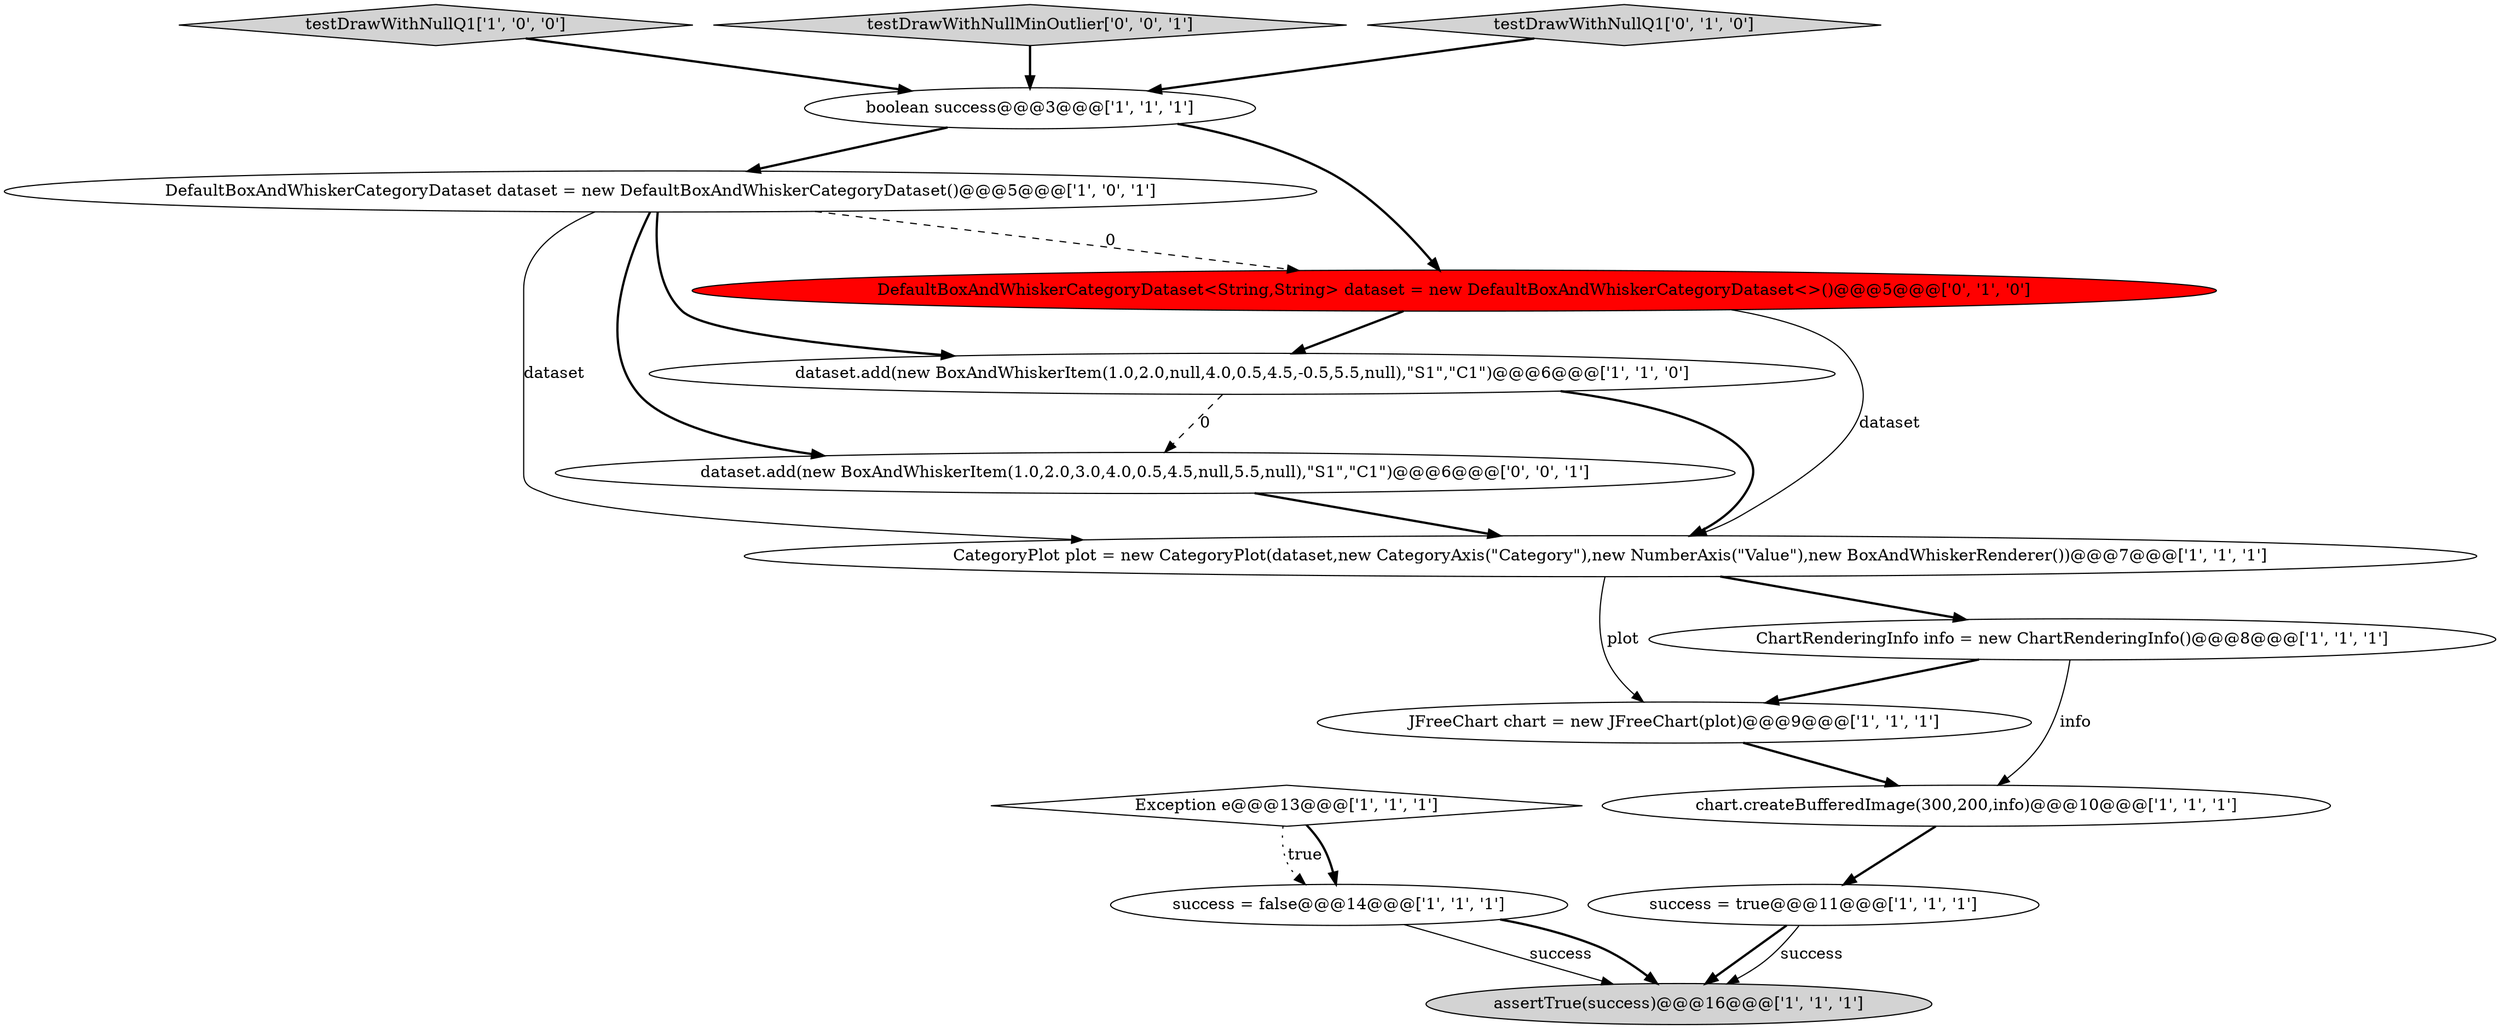 digraph {
1 [style = filled, label = "boolean success@@@3@@@['1', '1', '1']", fillcolor = white, shape = ellipse image = "AAA0AAABBB1BBB"];
14 [style = filled, label = "dataset.add(new BoxAndWhiskerItem(1.0,2.0,3.0,4.0,0.5,4.5,null,5.5,null),\"S1\",\"C1\")@@@6@@@['0', '0', '1']", fillcolor = white, shape = ellipse image = "AAA0AAABBB3BBB"];
4 [style = filled, label = "JFreeChart chart = new JFreeChart(plot)@@@9@@@['1', '1', '1']", fillcolor = white, shape = ellipse image = "AAA0AAABBB1BBB"];
9 [style = filled, label = "chart.createBufferedImage(300,200,info)@@@10@@@['1', '1', '1']", fillcolor = white, shape = ellipse image = "AAA0AAABBB1BBB"];
11 [style = filled, label = "dataset.add(new BoxAndWhiskerItem(1.0,2.0,null,4.0,0.5,4.5,-0.5,5.5,null),\"S1\",\"C1\")@@@6@@@['1', '1', '0']", fillcolor = white, shape = ellipse image = "AAA0AAABBB1BBB"];
7 [style = filled, label = "Exception e@@@13@@@['1', '1', '1']", fillcolor = white, shape = diamond image = "AAA0AAABBB1BBB"];
10 [style = filled, label = "success = true@@@11@@@['1', '1', '1']", fillcolor = white, shape = ellipse image = "AAA0AAABBB1BBB"];
2 [style = filled, label = "CategoryPlot plot = new CategoryPlot(dataset,new CategoryAxis(\"Category\"),new NumberAxis(\"Value\"),new BoxAndWhiskerRenderer())@@@7@@@['1', '1', '1']", fillcolor = white, shape = ellipse image = "AAA0AAABBB1BBB"];
0 [style = filled, label = "assertTrue(success)@@@16@@@['1', '1', '1']", fillcolor = lightgray, shape = ellipse image = "AAA0AAABBB1BBB"];
8 [style = filled, label = "testDrawWithNullQ1['1', '0', '0']", fillcolor = lightgray, shape = diamond image = "AAA0AAABBB1BBB"];
3 [style = filled, label = "DefaultBoxAndWhiskerCategoryDataset dataset = new DefaultBoxAndWhiskerCategoryDataset()@@@5@@@['1', '0', '1']", fillcolor = white, shape = ellipse image = "AAA0AAABBB1BBB"];
15 [style = filled, label = "testDrawWithNullMinOutlier['0', '0', '1']", fillcolor = lightgray, shape = diamond image = "AAA0AAABBB3BBB"];
13 [style = filled, label = "testDrawWithNullQ1['0', '1', '0']", fillcolor = lightgray, shape = diamond image = "AAA0AAABBB2BBB"];
6 [style = filled, label = "ChartRenderingInfo info = new ChartRenderingInfo()@@@8@@@['1', '1', '1']", fillcolor = white, shape = ellipse image = "AAA0AAABBB1BBB"];
5 [style = filled, label = "success = false@@@14@@@['1', '1', '1']", fillcolor = white, shape = ellipse image = "AAA0AAABBB1BBB"];
12 [style = filled, label = "DefaultBoxAndWhiskerCategoryDataset<String,String> dataset = new DefaultBoxAndWhiskerCategoryDataset<>()@@@5@@@['0', '1', '0']", fillcolor = red, shape = ellipse image = "AAA1AAABBB2BBB"];
5->0 [style = solid, label="success"];
4->9 [style = bold, label=""];
2->4 [style = solid, label="plot"];
2->6 [style = bold, label=""];
3->14 [style = bold, label=""];
12->11 [style = bold, label=""];
1->3 [style = bold, label=""];
3->11 [style = bold, label=""];
6->9 [style = solid, label="info"];
9->10 [style = bold, label=""];
12->2 [style = solid, label="dataset"];
11->2 [style = bold, label=""];
13->1 [style = bold, label=""];
7->5 [style = dotted, label="true"];
8->1 [style = bold, label=""];
6->4 [style = bold, label=""];
3->2 [style = solid, label="dataset"];
7->5 [style = bold, label=""];
3->12 [style = dashed, label="0"];
5->0 [style = bold, label=""];
15->1 [style = bold, label=""];
11->14 [style = dashed, label="0"];
10->0 [style = bold, label=""];
1->12 [style = bold, label=""];
14->2 [style = bold, label=""];
10->0 [style = solid, label="success"];
}

